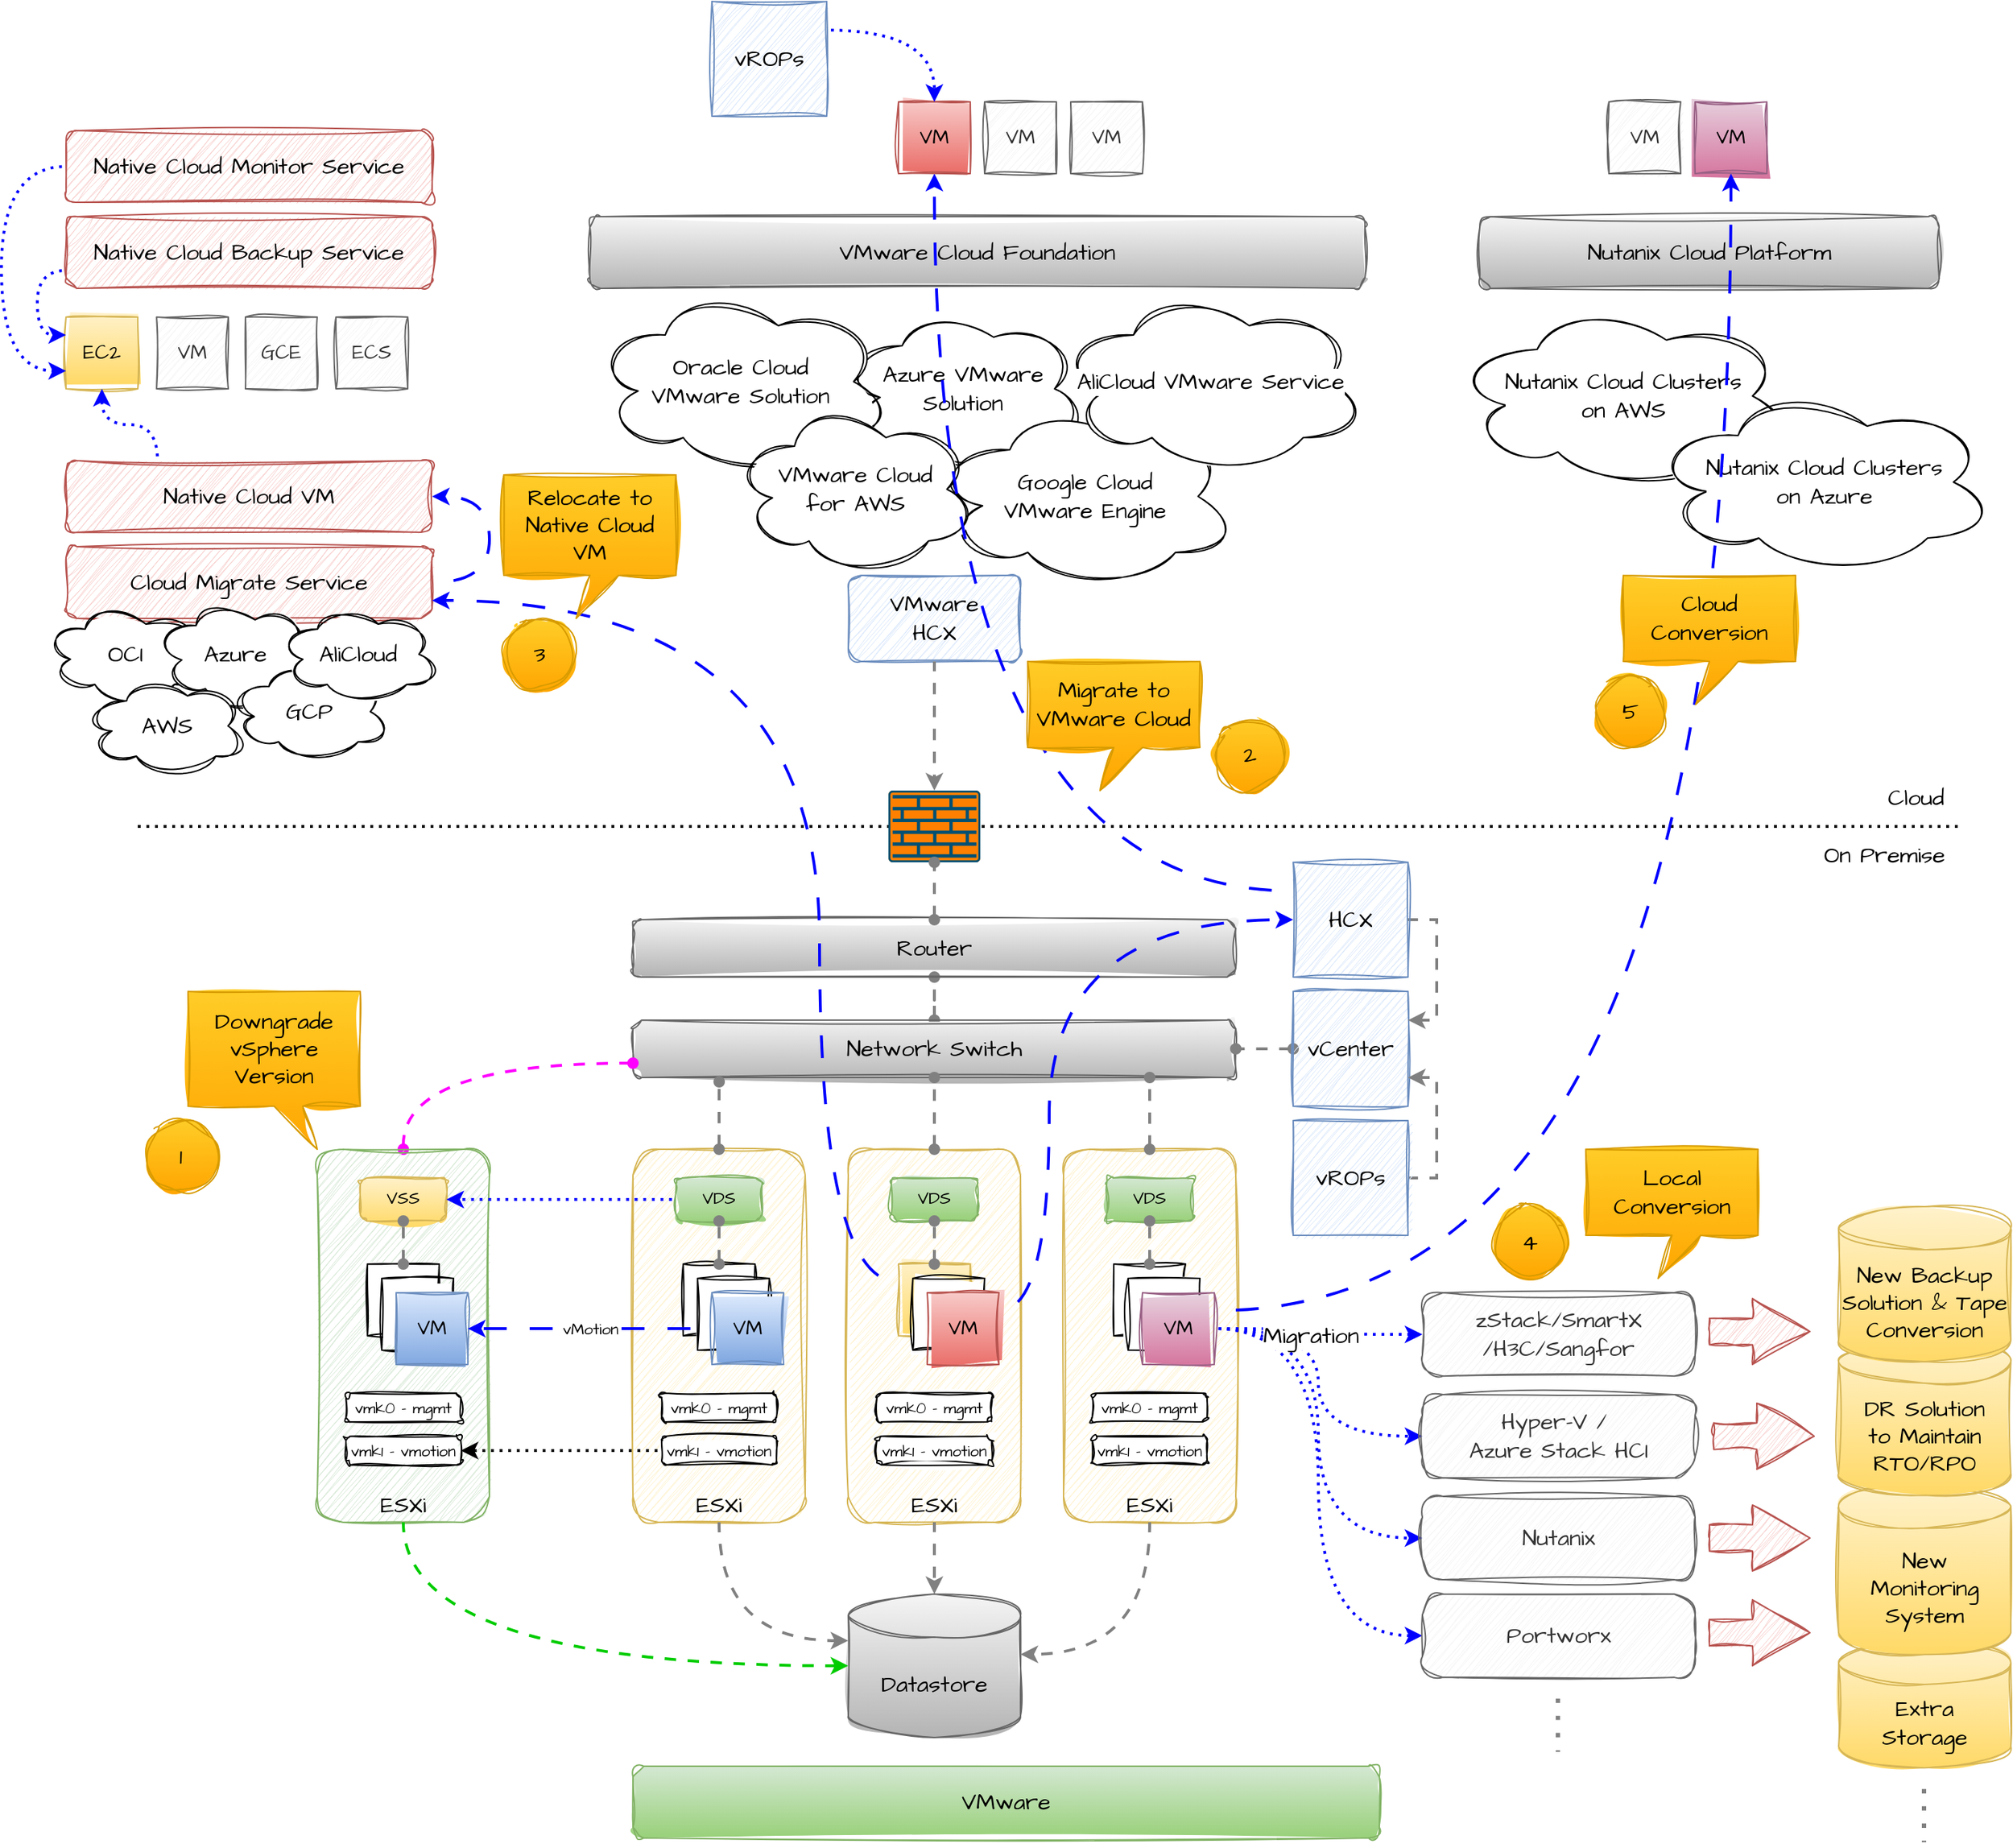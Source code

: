<mxfile version="24.2.5" type="device">
  <diagram name="Page-1" id="QxDFGPHTdQ4bA2apeWEs">
    <mxGraphModel dx="2290" dy="2121" grid="1" gridSize="10" guides="1" tooltips="1" connect="1" arrows="1" fold="1" page="1" pageScale="1" pageWidth="850" pageHeight="1100" math="0" shadow="0">
      <root>
        <mxCell id="0" />
        <mxCell id="1" parent="0" />
        <mxCell id="KIwgxXIAuKIJArES0keK-98" value="" style="line;strokeWidth=2;html=1;hachureGap=4;fontFamily=Architects Daughter;fontSource=https%3A%2F%2Ffonts.googleapis.com%2Fcss%3Ffamily%3DArchitects%2BDaughter;fontSize=11;fontColor=default;labelBackgroundColor=default;dashed=1;dashPattern=1 2;" vertex="1" parent="1">
          <mxGeometry x="-215" y="-230" width="1268.84" height="10" as="geometry" />
        </mxCell>
        <mxCell id="8AcX0_JRDY6VxPRLtKl2-1" value="VMware" style="rounded=1;whiteSpace=wrap;html=1;sketch=1;hachureGap=4;jiggle=2;curveFitting=1;fontFamily=Architects Daughter;fontSource=https%3A%2F%2Ffonts.googleapis.com%2Fcss%3Ffamily%3DArchitects%2BDaughter;fontSize=16;fillColor=#d5e8d4;gradientColor=#97d077;strokeColor=#82b366;" parent="1" vertex="1">
          <mxGeometry x="130" y="430" width="520" height="50" as="geometry" />
        </mxCell>
        <mxCell id="8AcX0_JRDY6VxPRLtKl2-2" value="ESXi" style="rounded=1;whiteSpace=wrap;html=1;sketch=1;hachureGap=4;jiggle=2;curveFitting=1;fontFamily=Architects Daughter;fontSource=https%3A%2F%2Ffonts.googleapis.com%2Fcss%3Ffamily%3DArchitects%2BDaughter;fontSize=16;verticalAlign=bottom;fillColor=#fff2cc;strokeColor=#d6b656;" parent="1" vertex="1">
          <mxGeometry x="130" width="120" height="260" as="geometry" />
        </mxCell>
        <mxCell id="8AcX0_JRDY6VxPRLtKl2-3" value="VM" style="whiteSpace=wrap;html=1;aspect=fixed;sketch=1;hachureGap=4;jiggle=2;curveFitting=1;fontFamily=Architects Daughter;fontSource=https%3A%2F%2Ffonts.googleapis.com%2Fcss%3Ffamily%3DArchitects%2BDaughter;fontSize=14;" parent="1" vertex="1">
          <mxGeometry x="165" y="80" width="50" height="50" as="geometry" />
        </mxCell>
        <mxCell id="8AcX0_JRDY6VxPRLtKl2-4" value="Datastore" style="shape=cylinder3;whiteSpace=wrap;html=1;boundedLbl=1;backgroundOutline=1;size=15;sketch=1;hachureGap=4;jiggle=2;curveFitting=1;fontFamily=Architects Daughter;fontSource=https%3A%2F%2Ffonts.googleapis.com%2Fcss%3Ffamily%3DArchitects%2BDaughter;fontSize=16;fillColor=#f5f5f5;gradientColor=#b3b3b3;strokeColor=#666666;" parent="1" vertex="1">
          <mxGeometry x="280" y="310" width="120" height="100" as="geometry" />
        </mxCell>
        <mxCell id="8AcX0_JRDY6VxPRLtKl2-5" value="VDS" style="rounded=1;whiteSpace=wrap;html=1;sketch=1;hachureGap=4;jiggle=2;curveFitting=1;fontFamily=Architects Daughter;fontSource=https%3A%2F%2Ffonts.googleapis.com%2Fcss%3Ffamily%3DArchitects%2BDaughter;fillColor=#d5e8d4;gradientColor=#97d077;strokeColor=#82b366;" parent="1" vertex="1">
          <mxGeometry x="160" y="20" width="60" height="30" as="geometry" />
        </mxCell>
        <mxCell id="8AcX0_JRDY6VxPRLtKl2-6" value="ESXi" style="rounded=1;whiteSpace=wrap;html=1;sketch=1;hachureGap=4;jiggle=2;curveFitting=1;fontFamily=Architects Daughter;fontSource=https%3A%2F%2Ffonts.googleapis.com%2Fcss%3Ffamily%3DArchitects%2BDaughter;fontSize=16;verticalAlign=bottom;fillColor=#fff2cc;strokeColor=#d6b656;" parent="1" vertex="1">
          <mxGeometry x="280" width="120" height="260" as="geometry" />
        </mxCell>
        <mxCell id="8AcX0_JRDY6VxPRLtKl2-7" value="VM" style="whiteSpace=wrap;html=1;aspect=fixed;sketch=1;hachureGap=4;jiggle=2;curveFitting=1;fontFamily=Architects Daughter;fontSource=https%3A%2F%2Ffonts.googleapis.com%2Fcss%3Ffamily%3DArchitects%2BDaughter;fontSize=14;fillColor=#fff2cc;gradientColor=#ffd966;strokeColor=#d6b656;" parent="1" vertex="1">
          <mxGeometry x="315" y="80" width="50" height="50" as="geometry" />
        </mxCell>
        <mxCell id="8AcX0_JRDY6VxPRLtKl2-8" value="VDS" style="rounded=1;whiteSpace=wrap;html=1;sketch=1;hachureGap=4;jiggle=2;curveFitting=1;fontFamily=Architects Daughter;fontSource=https%3A%2F%2Ffonts.googleapis.com%2Fcss%3Ffamily%3DArchitects%2BDaughter;fillColor=#d5e8d4;gradientColor=#97d077;strokeColor=#82b366;" parent="1" vertex="1">
          <mxGeometry x="310" y="20" width="60" height="30" as="geometry" />
        </mxCell>
        <mxCell id="8AcX0_JRDY6VxPRLtKl2-9" value="ESXi" style="rounded=1;whiteSpace=wrap;html=1;sketch=1;hachureGap=4;jiggle=2;curveFitting=1;fontFamily=Architects Daughter;fontSource=https%3A%2F%2Ffonts.googleapis.com%2Fcss%3Ffamily%3DArchitects%2BDaughter;fontSize=16;verticalAlign=bottom;fillColor=#fff2cc;strokeColor=#d6b656;" parent="1" vertex="1">
          <mxGeometry x="430" width="120" height="260" as="geometry" />
        </mxCell>
        <mxCell id="8AcX0_JRDY6VxPRLtKl2-10" value="VM" style="whiteSpace=wrap;html=1;aspect=fixed;sketch=1;hachureGap=4;jiggle=2;curveFitting=1;fontFamily=Architects Daughter;fontSource=https%3A%2F%2Ffonts.googleapis.com%2Fcss%3Ffamily%3DArchitects%2BDaughter;fontSize=14;" parent="1" vertex="1">
          <mxGeometry x="465" y="80" width="50" height="50" as="geometry" />
        </mxCell>
        <mxCell id="8AcX0_JRDY6VxPRLtKl2-11" value="VDS" style="rounded=1;whiteSpace=wrap;html=1;sketch=1;hachureGap=4;jiggle=2;curveFitting=1;fontFamily=Architects Daughter;fontSource=https%3A%2F%2Ffonts.googleapis.com%2Fcss%3Ffamily%3DArchitects%2BDaughter;fillColor=#d5e8d4;gradientColor=#97d077;strokeColor=#82b366;" parent="1" vertex="1">
          <mxGeometry x="460" y="20" width="60" height="30" as="geometry" />
        </mxCell>
        <mxCell id="8AcX0_JRDY6VxPRLtKl2-12" style="edgeStyle=orthogonalEdgeStyle;rounded=0;hachureGap=4;orthogonalLoop=1;jettySize=auto;html=1;exitX=0.5;exitY=1;exitDx=0;exitDy=0;entryX=0;entryY=0;entryDx=0;entryDy=32.5;entryPerimeter=0;fontFamily=Architects Daughter;fontSource=https%3A%2F%2Ffonts.googleapis.com%2Fcss%3Ffamily%3DArchitects%2BDaughter;curved=1;flowAnimation=1;strokeWidth=2;strokeColor=#808080;" parent="1" source="8AcX0_JRDY6VxPRLtKl2-2" target="8AcX0_JRDY6VxPRLtKl2-4" edge="1">
          <mxGeometry relative="1" as="geometry" />
        </mxCell>
        <mxCell id="8AcX0_JRDY6VxPRLtKl2-13" style="edgeStyle=orthogonalEdgeStyle;curved=1;rounded=0;hachureGap=4;orthogonalLoop=1;jettySize=auto;html=1;exitX=0.5;exitY=1;exitDx=0;exitDy=0;entryX=1;entryY=0.42;entryDx=0;entryDy=0;entryPerimeter=0;strokeColor=#808080;strokeWidth=2;align=center;verticalAlign=middle;fontFamily=Architects Daughter;fontSource=https%3A%2F%2Ffonts.googleapis.com%2Fcss%3Ffamily%3DArchitects%2BDaughter;fontSize=11;fontColor=default;labelBackgroundColor=default;endArrow=classic;flowAnimation=1;" parent="1" source="8AcX0_JRDY6VxPRLtKl2-9" target="8AcX0_JRDY6VxPRLtKl2-4" edge="1">
          <mxGeometry relative="1" as="geometry" />
        </mxCell>
        <mxCell id="8AcX0_JRDY6VxPRLtKl2-14" style="edgeStyle=orthogonalEdgeStyle;curved=1;rounded=0;hachureGap=4;orthogonalLoop=1;jettySize=auto;html=1;exitX=0.5;exitY=1;exitDx=0;exitDy=0;entryX=0.5;entryY=0;entryDx=0;entryDy=0;entryPerimeter=0;strokeColor=#808080;strokeWidth=2;align=center;verticalAlign=middle;fontFamily=Architects Daughter;fontSource=https%3A%2F%2Ffonts.googleapis.com%2Fcss%3Ffamily%3DArchitects%2BDaughter;fontSize=11;fontColor=default;labelBackgroundColor=default;endArrow=classic;flowAnimation=1;" parent="1" source="8AcX0_JRDY6VxPRLtKl2-6" target="8AcX0_JRDY6VxPRLtKl2-4" edge="1">
          <mxGeometry relative="1" as="geometry" />
        </mxCell>
        <mxCell id="8AcX0_JRDY6VxPRLtKl2-15" style="edgeStyle=orthogonalEdgeStyle;curved=1;rounded=0;hachureGap=4;orthogonalLoop=1;jettySize=auto;html=1;exitX=0.5;exitY=0;exitDx=0;exitDy=0;entryX=0.5;entryY=1;entryDx=0;entryDy=0;strokeColor=#808080;strokeWidth=2;align=center;verticalAlign=middle;fontFamily=Architects Daughter;fontSource=https%3A%2F%2Ffonts.googleapis.com%2Fcss%3Ffamily%3DArchitects%2BDaughter;fontSize=11;fontColor=default;labelBackgroundColor=default;endArrow=oval;flowAnimation=1;endFill=1;startArrow=oval;startFill=1;" parent="1" source="8AcX0_JRDY6VxPRLtKl2-3" target="8AcX0_JRDY6VxPRLtKl2-5" edge="1">
          <mxGeometry relative="1" as="geometry" />
        </mxCell>
        <mxCell id="8AcX0_JRDY6VxPRLtKl2-16" style="edgeStyle=orthogonalEdgeStyle;curved=1;rounded=0;hachureGap=4;orthogonalLoop=1;jettySize=auto;html=1;exitX=0.5;exitY=0;exitDx=0;exitDy=0;entryX=0.5;entryY=1;entryDx=0;entryDy=0;strokeColor=#808080;strokeWidth=2;align=center;verticalAlign=middle;fontFamily=Architects Daughter;fontSource=https%3A%2F%2Ffonts.googleapis.com%2Fcss%3Ffamily%3DArchitects%2BDaughter;fontSize=11;fontColor=default;labelBackgroundColor=default;startArrow=oval;startFill=1;endArrow=oval;endFill=1;flowAnimation=1;" parent="1" source="8AcX0_JRDY6VxPRLtKl2-7" target="8AcX0_JRDY6VxPRLtKl2-8" edge="1">
          <mxGeometry relative="1" as="geometry" />
        </mxCell>
        <mxCell id="8AcX0_JRDY6VxPRLtKl2-17" style="edgeStyle=orthogonalEdgeStyle;curved=1;rounded=0;hachureGap=4;orthogonalLoop=1;jettySize=auto;html=1;exitX=0.5;exitY=0;exitDx=0;exitDy=0;entryX=0.5;entryY=1;entryDx=0;entryDy=0;strokeColor=#808080;strokeWidth=2;align=center;verticalAlign=middle;fontFamily=Architects Daughter;fontSource=https%3A%2F%2Ffonts.googleapis.com%2Fcss%3Ffamily%3DArchitects%2BDaughter;fontSize=11;fontColor=default;labelBackgroundColor=default;startArrow=oval;startFill=1;endArrow=oval;endFill=1;flowAnimation=1;" parent="1" source="8AcX0_JRDY6VxPRLtKl2-10" target="8AcX0_JRDY6VxPRLtKl2-11" edge="1">
          <mxGeometry relative="1" as="geometry" />
        </mxCell>
        <mxCell id="8AcX0_JRDY6VxPRLtKl2-18" value="VM" style="whiteSpace=wrap;html=1;aspect=fixed;sketch=1;hachureGap=4;jiggle=2;curveFitting=1;fontFamily=Architects Daughter;fontSource=https%3A%2F%2Ffonts.googleapis.com%2Fcss%3Ffamily%3DArchitects%2BDaughter;fontSize=14;" parent="1" vertex="1">
          <mxGeometry x="175" y="90" width="50" height="50" as="geometry" />
        </mxCell>
        <mxCell id="8AcX0_JRDY6VxPRLtKl2-19" value="VM" style="whiteSpace=wrap;html=1;aspect=fixed;sketch=1;hachureGap=4;jiggle=2;curveFitting=1;fontFamily=Architects Daughter;fontSource=https%3A%2F%2Ffonts.googleapis.com%2Fcss%3Ffamily%3DArchitects%2BDaughter;fontSize=14;" parent="1" vertex="1">
          <mxGeometry x="325" y="90" width="50" height="50" as="geometry" />
        </mxCell>
        <mxCell id="8AcX0_JRDY6VxPRLtKl2-20" value="VM" style="whiteSpace=wrap;html=1;aspect=fixed;sketch=1;hachureGap=4;jiggle=2;curveFitting=1;fontFamily=Architects Daughter;fontSource=https%3A%2F%2Ffonts.googleapis.com%2Fcss%3Ffamily%3DArchitects%2BDaughter;fontSize=14;" parent="1" vertex="1">
          <mxGeometry x="475" y="90" width="50" height="50" as="geometry" />
        </mxCell>
        <mxCell id="8AcX0_JRDY6VxPRLtKl2-21" value="VM" style="whiteSpace=wrap;html=1;aspect=fixed;sketch=1;hachureGap=4;jiggle=2;curveFitting=1;fontFamily=Architects Daughter;fontSource=https%3A%2F%2Ffonts.googleapis.com%2Fcss%3Ffamily%3DArchitects%2BDaughter;fontSize=14;fillColor=#dae8fc;gradientColor=#7ea6e0;strokeColor=#6c8ebf;" parent="1" vertex="1">
          <mxGeometry x="185" y="100" width="50" height="50" as="geometry" />
        </mxCell>
        <mxCell id="8AcX0_JRDY6VxPRLtKl2-22" value="VM" style="whiteSpace=wrap;html=1;aspect=fixed;sketch=1;hachureGap=4;jiggle=2;curveFitting=1;fontFamily=Architects Daughter;fontSource=https%3A%2F%2Ffonts.googleapis.com%2Fcss%3Ffamily%3DArchitects%2BDaughter;fontSize=14;fillColor=#f8cecc;gradientColor=#ea6b66;strokeColor=#b85450;" parent="1" vertex="1">
          <mxGeometry x="335" y="100" width="50" height="50" as="geometry" />
        </mxCell>
        <mxCell id="KIwgxXIAuKIJArES0keK-64" style="edgeStyle=orthogonalEdgeStyle;curved=1;rounded=0;hachureGap=4;orthogonalLoop=1;jettySize=auto;html=1;dashed=1;dashPattern=1 2;strokeColor=#0000FF;strokeWidth=2;align=center;verticalAlign=middle;fontFamily=Architects Daughter;fontSource=https%3A%2F%2Ffonts.googleapis.com%2Fcss%3Ffamily%3DArchitects%2BDaughter;fontSize=11;fontColor=default;labelBackgroundColor=default;endArrow=classic;flowAnimation=1;" edge="1" parent="1" source="8AcX0_JRDY6VxPRLtKl2-23" target="KIwgxXIAuKIJArES0keK-61">
          <mxGeometry relative="1" as="geometry" />
        </mxCell>
        <mxCell id="KIwgxXIAuKIJArES0keK-67" style="edgeStyle=orthogonalEdgeStyle;curved=1;rounded=0;hachureGap=4;orthogonalLoop=1;jettySize=auto;html=1;entryX=0;entryY=0.5;entryDx=0;entryDy=0;dashed=1;dashPattern=1 2;strokeColor=#0000FF;strokeWidth=2;align=center;verticalAlign=middle;fontFamily=Architects Daughter;fontSource=https%3A%2F%2Ffonts.googleapis.com%2Fcss%3Ffamily%3DArchitects%2BDaughter;fontSize=11;fontColor=default;labelBackgroundColor=default;endArrow=classic;flowAnimation=1;" edge="1" parent="1" source="8AcX0_JRDY6VxPRLtKl2-23" target="KIwgxXIAuKIJArES0keK-59">
          <mxGeometry relative="1" as="geometry" />
        </mxCell>
        <mxCell id="KIwgxXIAuKIJArES0keK-80" style="edgeStyle=orthogonalEdgeStyle;curved=1;rounded=0;hachureGap=4;orthogonalLoop=1;jettySize=auto;html=1;entryX=0;entryY=0.5;entryDx=0;entryDy=0;dashed=1;dashPattern=1 2;strokeColor=#0000FF;strokeWidth=2;align=center;verticalAlign=middle;fontFamily=Architects Daughter;fontSource=https%3A%2F%2Ffonts.googleapis.com%2Fcss%3Ffamily%3DArchitects%2BDaughter;fontSize=11;fontColor=default;labelBackgroundColor=default;endArrow=classic;flowAnimation=1;" edge="1" parent="1" source="8AcX0_JRDY6VxPRLtKl2-23" target="KIwgxXIAuKIJArES0keK-79">
          <mxGeometry relative="1" as="geometry" />
        </mxCell>
        <mxCell id="8AcX0_JRDY6VxPRLtKl2-23" value="VM" style="whiteSpace=wrap;html=1;aspect=fixed;sketch=1;hachureGap=4;jiggle=2;curveFitting=1;fontFamily=Architects Daughter;fontSource=https%3A%2F%2Ffonts.googleapis.com%2Fcss%3Ffamily%3DArchitects%2BDaughter;fontSize=14;fillColor=#e6d0de;gradientColor=#d5739d;strokeColor=#996185;" parent="1" vertex="1">
          <mxGeometry x="485" y="100" width="50" height="50" as="geometry" />
        </mxCell>
        <mxCell id="8AcX0_JRDY6VxPRLtKl2-26" value="" style="edgeStyle=orthogonalEdgeStyle;curved=1;rounded=0;hachureGap=4;orthogonalLoop=1;jettySize=auto;html=1;strokeColor=#808080;strokeWidth=2;align=center;verticalAlign=middle;fontFamily=Architects Daughter;fontSource=https%3A%2F%2Ffonts.googleapis.com%2Fcss%3Ffamily%3DArchitects%2BDaughter;fontSize=11;fontColor=default;labelBackgroundColor=default;startArrow=oval;startFill=1;endArrow=oval;endFill=1;flowAnimation=1;" parent="1" source="8AcX0_JRDY6VxPRLtKl2-24" target="8AcX0_JRDY6VxPRLtKl2-25" edge="1">
          <mxGeometry relative="1" as="geometry" />
        </mxCell>
        <mxCell id="8AcX0_JRDY6VxPRLtKl2-24" value="Network Switch" style="rounded=1;whiteSpace=wrap;html=1;sketch=1;hachureGap=4;jiggle=2;curveFitting=1;fontFamily=Architects Daughter;fontSource=https%3A%2F%2Ffonts.googleapis.com%2Fcss%3Ffamily%3DArchitects%2BDaughter;fontSize=16;labelBackgroundColor=none;fillColor=#f5f5f5;gradientColor=#b3b3b3;strokeColor=#666666;" parent="1" vertex="1">
          <mxGeometry x="130" y="-90" width="420" height="40" as="geometry" />
        </mxCell>
        <mxCell id="8AcX0_JRDY6VxPRLtKl2-25" value="Router" style="rounded=1;whiteSpace=wrap;html=1;sketch=1;hachureGap=4;jiggle=2;curveFitting=1;fontFamily=Architects Daughter;fontSource=https%3A%2F%2Ffonts.googleapis.com%2Fcss%3Ffamily%3DArchitects%2BDaughter;fontSize=16;labelBackgroundColor=none;fillColor=#f5f5f5;gradientColor=#b3b3b3;strokeColor=#666666;" parent="1" vertex="1">
          <mxGeometry x="130" y="-160" width="420" height="40" as="geometry" />
        </mxCell>
        <mxCell id="8AcX0_JRDY6VxPRLtKl2-27" style="edgeStyle=orthogonalEdgeStyle;curved=1;rounded=0;hachureGap=4;orthogonalLoop=1;jettySize=auto;html=1;exitX=0.5;exitY=0;exitDx=0;exitDy=0;entryX=0.143;entryY=1.075;entryDx=0;entryDy=0;entryPerimeter=0;strokeColor=#808080;strokeWidth=2;align=center;verticalAlign=middle;fontFamily=Architects Daughter;fontSource=https%3A%2F%2Ffonts.googleapis.com%2Fcss%3Ffamily%3DArchitects%2BDaughter;fontSize=11;fontColor=default;labelBackgroundColor=default;startArrow=oval;startFill=1;endArrow=oval;endFill=1;flowAnimation=1;" parent="1" source="8AcX0_JRDY6VxPRLtKl2-2" target="8AcX0_JRDY6VxPRLtKl2-24" edge="1">
          <mxGeometry relative="1" as="geometry" />
        </mxCell>
        <mxCell id="8AcX0_JRDY6VxPRLtKl2-30" style="edgeStyle=orthogonalEdgeStyle;curved=1;rounded=0;hachureGap=4;orthogonalLoop=1;jettySize=auto;html=1;exitX=0.5;exitY=0;exitDx=0;exitDy=0;strokeColor=#808080;strokeWidth=2;align=center;verticalAlign=middle;fontFamily=Architects Daughter;fontSource=https%3A%2F%2Ffonts.googleapis.com%2Fcss%3Ffamily%3DArchitects%2BDaughter;fontSize=11;fontColor=default;labelBackgroundColor=default;startArrow=oval;startFill=1;endArrow=oval;endFill=1;flowAnimation=1;" parent="1" source="8AcX0_JRDY6VxPRLtKl2-9" edge="1">
          <mxGeometry relative="1" as="geometry">
            <mxPoint x="490" y="-50" as="targetPoint" />
          </mxGeometry>
        </mxCell>
        <mxCell id="8AcX0_JRDY6VxPRLtKl2-28" style="edgeStyle=orthogonalEdgeStyle;curved=1;rounded=0;hachureGap=4;orthogonalLoop=1;jettySize=auto;html=1;exitX=0.5;exitY=0;exitDx=0;exitDy=0;entryX=0.5;entryY=1;entryDx=0;entryDy=0;strokeColor=#808080;strokeWidth=2;align=center;verticalAlign=middle;fontFamily=Architects Daughter;fontSource=https%3A%2F%2Ffonts.googleapis.com%2Fcss%3Ffamily%3DArchitects%2BDaughter;fontSize=11;fontColor=default;labelBackgroundColor=default;startArrow=oval;startFill=1;endArrow=oval;endFill=1;flowAnimation=1;" parent="1" source="8AcX0_JRDY6VxPRLtKl2-6" target="8AcX0_JRDY6VxPRLtKl2-24" edge="1">
          <mxGeometry relative="1" as="geometry" />
        </mxCell>
        <mxCell id="8AcX0_JRDY6VxPRLtKl2-40" style="edgeStyle=orthogonalEdgeStyle;curved=1;rounded=0;hachureGap=4;orthogonalLoop=1;jettySize=auto;html=1;entryX=1;entryY=0.5;entryDx=0;entryDy=0;strokeColor=#808080;strokeWidth=2;align=center;verticalAlign=middle;fontFamily=Architects Daughter;fontSource=https%3A%2F%2Ffonts.googleapis.com%2Fcss%3Ffamily%3DArchitects%2BDaughter;fontSize=11;fontColor=default;labelBackgroundColor=default;startArrow=oval;startFill=1;endArrow=oval;endFill=1;flowAnimation=1;" parent="1" source="8AcX0_JRDY6VxPRLtKl2-31" target="8AcX0_JRDY6VxPRLtKl2-24" edge="1">
          <mxGeometry relative="1" as="geometry" />
        </mxCell>
        <mxCell id="8AcX0_JRDY6VxPRLtKl2-31" value="vCenter" style="whiteSpace=wrap;html=1;aspect=fixed;sketch=1;hachureGap=4;jiggle=2;curveFitting=1;fontFamily=Architects Daughter;fontSource=https%3A%2F%2Ffonts.googleapis.com%2Fcss%3Ffamily%3DArchitects%2BDaughter;fontSize=16;labelBackgroundColor=none;fillColor=#dae8fc;strokeColor=#6c8ebf;" parent="1" vertex="1">
          <mxGeometry x="590" y="-110" width="80" height="80" as="geometry" />
        </mxCell>
        <mxCell id="8AcX0_JRDY6VxPRLtKl2-33" value="vmk0 - mgmt" style="rounded=1;whiteSpace=wrap;html=1;sketch=1;hachureGap=4;jiggle=2;curveFitting=1;fontFamily=Architects Daughter;fontSource=https%3A%2F%2Ffonts.googleapis.com%2Fcss%3Ffamily%3DArchitects%2BDaughter;fontSize=11;fontColor=default;labelBackgroundColor=default;" parent="1" vertex="1">
          <mxGeometry x="150" y="170" width="80" height="20" as="geometry" />
        </mxCell>
        <mxCell id="8AcX0_JRDY6VxPRLtKl2-34" value="vmk1 - vmotion" style="rounded=1;whiteSpace=wrap;html=1;sketch=1;hachureGap=4;jiggle=2;curveFitting=1;fontFamily=Architects Daughter;fontSource=https%3A%2F%2Ffonts.googleapis.com%2Fcss%3Ffamily%3DArchitects%2BDaughter;fontSize=11;fontColor=default;labelBackgroundColor=default;" parent="1" vertex="1">
          <mxGeometry x="150" y="200" width="80" height="20" as="geometry" />
        </mxCell>
        <mxCell id="8AcX0_JRDY6VxPRLtKl2-35" value="vmk0 - mgmt" style="rounded=1;whiteSpace=wrap;html=1;sketch=1;hachureGap=4;jiggle=2;curveFitting=1;fontFamily=Architects Daughter;fontSource=https%3A%2F%2Ffonts.googleapis.com%2Fcss%3Ffamily%3DArchitects%2BDaughter;fontSize=11;fontColor=default;labelBackgroundColor=default;" parent="1" vertex="1">
          <mxGeometry x="300" y="170" width="80" height="20" as="geometry" />
        </mxCell>
        <mxCell id="8AcX0_JRDY6VxPRLtKl2-36" value="vmk1 - vmotion" style="rounded=1;whiteSpace=wrap;html=1;sketch=1;hachureGap=4;jiggle=2;curveFitting=1;fontFamily=Architects Daughter;fontSource=https%3A%2F%2Ffonts.googleapis.com%2Fcss%3Ffamily%3DArchitects%2BDaughter;fontSize=11;fontColor=default;labelBackgroundColor=default;" parent="1" vertex="1">
          <mxGeometry x="300" y="200" width="80" height="20" as="geometry" />
        </mxCell>
        <mxCell id="8AcX0_JRDY6VxPRLtKl2-37" value="vmk0 - mgmt" style="rounded=1;whiteSpace=wrap;html=1;sketch=1;hachureGap=4;jiggle=2;curveFitting=1;fontFamily=Architects Daughter;fontSource=https%3A%2F%2Ffonts.googleapis.com%2Fcss%3Ffamily%3DArchitects%2BDaughter;fontSize=11;fontColor=default;labelBackgroundColor=default;" parent="1" vertex="1">
          <mxGeometry x="450" y="170" width="80" height="20" as="geometry" />
        </mxCell>
        <mxCell id="8AcX0_JRDY6VxPRLtKl2-38" value="vmk1 - vmotion" style="rounded=1;whiteSpace=wrap;html=1;sketch=1;hachureGap=4;jiggle=2;curveFitting=1;fontFamily=Architects Daughter;fontSource=https%3A%2F%2Ffonts.googleapis.com%2Fcss%3Ffamily%3DArchitects%2BDaughter;fontSize=11;fontColor=default;labelBackgroundColor=default;" parent="1" vertex="1">
          <mxGeometry x="450" y="200" width="80" height="20" as="geometry" />
        </mxCell>
        <mxCell id="8AcX0_JRDY6VxPRLtKl2-41" value="" style="sketch=0;points=[[0.015,0.015,0],[0.985,0.015,0],[0.985,0.985,0],[0.015,0.985,0],[0.25,0,0],[0.5,0,0],[0.75,0,0],[1,0.25,0],[1,0.5,0],[1,0.75,0],[0.75,1,0],[0.5,1,0],[0.25,1,0],[0,0.75,0],[0,0.5,0],[0,0.25,0]];verticalLabelPosition=bottom;html=1;verticalAlign=top;aspect=fixed;align=center;pointerEvents=1;shape=mxgraph.cisco19.rect;prIcon=firewall;fillColor=#FF8000;strokeColor=#005073;hachureGap=4;jiggle=2;curveFitting=1;fontFamily=Architects Daughter;fontSource=https%3A%2F%2Ffonts.googleapis.com%2Fcss%3Ffamily%3DArchitects%2BDaughter;fontSize=11;fontColor=default;labelBackgroundColor=default;" parent="1" vertex="1">
          <mxGeometry x="308" y="-250" width="64" height="50" as="geometry" />
        </mxCell>
        <mxCell id="8AcX0_JRDY6VxPRLtKl2-42" style="edgeStyle=orthogonalEdgeStyle;curved=1;rounded=0;hachureGap=4;orthogonalLoop=1;jettySize=auto;html=1;exitX=0.5;exitY=0;exitDx=0;exitDy=0;entryX=0.5;entryY=1;entryDx=0;entryDy=0;entryPerimeter=0;strokeColor=#808080;strokeWidth=2;align=center;verticalAlign=middle;fontFamily=Architects Daughter;fontSource=https%3A%2F%2Ffonts.googleapis.com%2Fcss%3Ffamily%3DArchitects%2BDaughter;fontSize=11;fontColor=default;labelBackgroundColor=default;startArrow=oval;startFill=1;endArrow=oval;endFill=1;flowAnimation=1;" parent="1" source="8AcX0_JRDY6VxPRLtKl2-25" target="8AcX0_JRDY6VxPRLtKl2-41" edge="1">
          <mxGeometry relative="1" as="geometry" />
        </mxCell>
        <mxCell id="KIwgxXIAuKIJArES0keK-2" style="edgeStyle=orthogonalEdgeStyle;rounded=0;hachureGap=4;orthogonalLoop=1;jettySize=auto;html=1;exitX=1;exitY=0.5;exitDx=0;exitDy=0;entryX=1;entryY=0.75;entryDx=0;entryDy=0;fontFamily=Architects Daughter;fontSource=https%3A%2F%2Ffonts.googleapis.com%2Fcss%3Ffamily%3DArchitects%2BDaughter;flowAnimation=1;strokeWidth=2;strokeColor=#808080;" edge="1" parent="1" source="8AcX0_JRDY6VxPRLtKl2-43" target="8AcX0_JRDY6VxPRLtKl2-31">
          <mxGeometry relative="1" as="geometry" />
        </mxCell>
        <mxCell id="8AcX0_JRDY6VxPRLtKl2-43" value="vROPs" style="whiteSpace=wrap;html=1;aspect=fixed;sketch=1;hachureGap=4;jiggle=2;curveFitting=1;fontFamily=Architects Daughter;fontSource=https%3A%2F%2Ffonts.googleapis.com%2Fcss%3Ffamily%3DArchitects%2BDaughter;fontSize=16;labelBackgroundColor=none;fillColor=#dae8fc;strokeColor=#6c8ebf;" parent="1" vertex="1">
          <mxGeometry x="590" y="-20" width="80" height="80" as="geometry" />
        </mxCell>
        <mxCell id="KIwgxXIAuKIJArES0keK-12" style="edgeStyle=orthogonalEdgeStyle;rounded=0;hachureGap=4;orthogonalLoop=1;jettySize=auto;html=1;exitX=0.5;exitY=0;exitDx=0;exitDy=0;entryX=0;entryY=0.75;entryDx=0;entryDy=0;fontFamily=Architects Daughter;fontSource=https%3A%2F%2Ffonts.googleapis.com%2Fcss%3Ffamily%3DArchitects%2BDaughter;flowAnimation=1;endArrow=oval;endFill=1;startArrow=oval;startFill=1;strokeWidth=2;strokeColor=#FF00FF;curved=1;" edge="1" parent="1" source="KIwgxXIAuKIJArES0keK-4" target="8AcX0_JRDY6VxPRLtKl2-24">
          <mxGeometry relative="1" as="geometry" />
        </mxCell>
        <mxCell id="KIwgxXIAuKIJArES0keK-4" value="ESXi" style="rounded=1;whiteSpace=wrap;html=1;sketch=1;hachureGap=4;jiggle=2;curveFitting=1;fontFamily=Architects Daughter;fontSource=https%3A%2F%2Ffonts.googleapis.com%2Fcss%3Ffamily%3DArchitects%2BDaughter;fontSize=16;verticalAlign=bottom;fillColor=#d5e8d4;strokeColor=#82b366;" vertex="1" parent="1">
          <mxGeometry x="-90" width="120" height="260" as="geometry" />
        </mxCell>
        <mxCell id="KIwgxXIAuKIJArES0keK-5" value="VM" style="whiteSpace=wrap;html=1;aspect=fixed;sketch=1;hachureGap=4;jiggle=2;curveFitting=1;fontFamily=Architects Daughter;fontSource=https%3A%2F%2Ffonts.googleapis.com%2Fcss%3Ffamily%3DArchitects%2BDaughter;fontSize=14;" vertex="1" parent="1">
          <mxGeometry x="-55" y="80" width="50" height="50" as="geometry" />
        </mxCell>
        <mxCell id="KIwgxXIAuKIJArES0keK-6" value="VSS" style="rounded=1;whiteSpace=wrap;html=1;sketch=1;hachureGap=4;jiggle=2;curveFitting=1;fontFamily=Architects Daughter;fontSource=https%3A%2F%2Ffonts.googleapis.com%2Fcss%3Ffamily%3DArchitects%2BDaughter;fillColor=#fff2cc;gradientColor=#ffd966;strokeColor=#d6b656;" vertex="1" parent="1">
          <mxGeometry x="-60" y="20" width="60" height="30" as="geometry" />
        </mxCell>
        <mxCell id="KIwgxXIAuKIJArES0keK-7" style="edgeStyle=orthogonalEdgeStyle;curved=1;rounded=0;hachureGap=4;orthogonalLoop=1;jettySize=auto;html=1;exitX=0.5;exitY=0;exitDx=0;exitDy=0;entryX=0.5;entryY=1;entryDx=0;entryDy=0;strokeColor=#808080;strokeWidth=2;align=center;verticalAlign=middle;fontFamily=Architects Daughter;fontSource=https%3A%2F%2Ffonts.googleapis.com%2Fcss%3Ffamily%3DArchitects%2BDaughter;fontSize=11;fontColor=default;labelBackgroundColor=default;endArrow=oval;flowAnimation=1;endFill=1;startArrow=oval;startFill=1;" edge="1" parent="1" source="KIwgxXIAuKIJArES0keK-5" target="KIwgxXIAuKIJArES0keK-6">
          <mxGeometry relative="1" as="geometry" />
        </mxCell>
        <mxCell id="KIwgxXIAuKIJArES0keK-8" value="VM" style="whiteSpace=wrap;html=1;aspect=fixed;sketch=1;hachureGap=4;jiggle=2;curveFitting=1;fontFamily=Architects Daughter;fontSource=https%3A%2F%2Ffonts.googleapis.com%2Fcss%3Ffamily%3DArchitects%2BDaughter;fontSize=14;" vertex="1" parent="1">
          <mxGeometry x="-45" y="90" width="50" height="50" as="geometry" />
        </mxCell>
        <mxCell id="KIwgxXIAuKIJArES0keK-9" value="VM" style="whiteSpace=wrap;html=1;aspect=fixed;sketch=1;hachureGap=4;jiggle=2;curveFitting=1;fontFamily=Architects Daughter;fontSource=https%3A%2F%2Ffonts.googleapis.com%2Fcss%3Ffamily%3DArchitects%2BDaughter;fontSize=14;fillColor=#dae8fc;gradientColor=#7ea6e0;strokeColor=#6c8ebf;" vertex="1" parent="1">
          <mxGeometry x="-35" y="100" width="50" height="50" as="geometry" />
        </mxCell>
        <mxCell id="KIwgxXIAuKIJArES0keK-10" value="vmk0 - mgmt" style="rounded=1;whiteSpace=wrap;html=1;sketch=1;hachureGap=4;jiggle=2;curveFitting=1;fontFamily=Architects Daughter;fontSource=https%3A%2F%2Ffonts.googleapis.com%2Fcss%3Ffamily%3DArchitects%2BDaughter;fontSize=11;fontColor=default;labelBackgroundColor=default;" vertex="1" parent="1">
          <mxGeometry x="-70" y="170" width="80" height="20" as="geometry" />
        </mxCell>
        <mxCell id="KIwgxXIAuKIJArES0keK-11" value="vmk1 - vmotion" style="rounded=1;whiteSpace=wrap;html=1;sketch=1;hachureGap=4;jiggle=2;curveFitting=1;fontFamily=Architects Daughter;fontSource=https%3A%2F%2Ffonts.googleapis.com%2Fcss%3Ffamily%3DArchitects%2BDaughter;fontSize=11;fontColor=default;labelBackgroundColor=default;" vertex="1" parent="1">
          <mxGeometry x="-70" y="200" width="80" height="20" as="geometry" />
        </mxCell>
        <mxCell id="KIwgxXIAuKIJArES0keK-13" style="edgeStyle=orthogonalEdgeStyle;rounded=0;hachureGap=4;orthogonalLoop=1;jettySize=auto;html=1;exitX=0;exitY=0.5;exitDx=0;exitDy=0;entryX=1;entryY=0.5;entryDx=0;entryDy=0;fontFamily=Architects Daughter;fontSource=https%3A%2F%2Ffonts.googleapis.com%2Fcss%3Ffamily%3DArchitects%2BDaughter;flowAnimation=1;dashed=1;dashPattern=1 2;strokeWidth=2;" edge="1" parent="1" source="8AcX0_JRDY6VxPRLtKl2-34" target="KIwgxXIAuKIJArES0keK-11">
          <mxGeometry relative="1" as="geometry" />
        </mxCell>
        <mxCell id="KIwgxXIAuKIJArES0keK-14" value="vMotion" style="edgeStyle=orthogonalEdgeStyle;rounded=0;hachureGap=4;orthogonalLoop=1;jettySize=auto;html=1;exitX=0;exitY=0.5;exitDx=0;exitDy=0;entryX=1;entryY=0.5;entryDx=0;entryDy=0;fontFamily=Architects Daughter;fontSource=https%3A%2F%2Ffonts.googleapis.com%2Fcss%3Ffamily%3DArchitects%2BDaughter;dashed=1;dashPattern=8 8;flowAnimation=1;strokeWidth=2;strokeColor=#0000FF;" edge="1" parent="1" source="8AcX0_JRDY6VxPRLtKl2-21" target="KIwgxXIAuKIJArES0keK-9">
          <mxGeometry relative="1" as="geometry" />
        </mxCell>
        <mxCell id="KIwgxXIAuKIJArES0keK-16" style="edgeStyle=orthogonalEdgeStyle;curved=1;rounded=0;hachureGap=4;orthogonalLoop=1;jettySize=auto;html=1;exitX=0.5;exitY=1;exitDx=0;exitDy=0;entryX=0;entryY=0.5;entryDx=0;entryDy=0;entryPerimeter=0;strokeColor=#00CC00;strokeWidth=2;align=center;verticalAlign=middle;fontFamily=Architects Daughter;fontSource=https%3A%2F%2Ffonts.googleapis.com%2Fcss%3Ffamily%3DArchitects%2BDaughter;fontSize=11;fontColor=default;labelBackgroundColor=default;endArrow=classic;flowAnimation=1;" edge="1" parent="1" source="KIwgxXIAuKIJArES0keK-4" target="8AcX0_JRDY6VxPRLtKl2-4">
          <mxGeometry relative="1" as="geometry" />
        </mxCell>
        <mxCell id="KIwgxXIAuKIJArES0keK-17" value="1" style="ellipse;whiteSpace=wrap;html=1;aspect=fixed;sketch=1;hachureGap=4;jiggle=2;curveFitting=1;fontFamily=Architects Daughter;fontSource=https%3A%2F%2Ffonts.googleapis.com%2Fcss%3Ffamily%3DArchitects%2BDaughter;fontSize=16;labelBackgroundColor=none;fillColor=#ffcd28;gradientColor=#ffa500;strokeColor=#d79b00;" vertex="1" parent="1">
          <mxGeometry x="-210" y="-20" width="50" height="50" as="geometry" />
        </mxCell>
        <mxCell id="KIwgxXIAuKIJArES0keK-19" value="Downgrade&lt;div style=&quot;font-size: 16px;&quot;&gt;vSphere Version&lt;/div&gt;" style="shape=callout;whiteSpace=wrap;html=1;perimeter=calloutPerimeter;sketch=1;hachureGap=4;jiggle=2;curveFitting=1;fontFamily=Architects Daughter;fontSource=https%3A%2F%2Ffonts.googleapis.com%2Fcss%3Ffamily%3DArchitects%2BDaughter;fontSize=16;labelBackgroundColor=none;position2=0.75;fillColor=#ffcd28;gradientColor=#ffa500;strokeColor=#d79b00;" vertex="1" parent="1">
          <mxGeometry x="-180" y="-110" width="120" height="110" as="geometry" />
        </mxCell>
        <mxCell id="KIwgxXIAuKIJArES0keK-23" value="Azure VMware&lt;div&gt;Solution&lt;/div&gt;" style="ellipse;shape=cloud;whiteSpace=wrap;html=1;sketch=1;hachureGap=4;jiggle=2;curveFitting=1;fontFamily=Architects Daughter;fontSource=https%3A%2F%2Ffonts.googleapis.com%2Fcss%3Ffamily%3DArchitects%2BDaughter;fontSize=16;fontColor=default;labelBackgroundColor=default;" vertex="1" parent="1">
          <mxGeometry x="275" y="-590" width="170" height="120" as="geometry" />
        </mxCell>
        <mxCell id="KIwgxXIAuKIJArES0keK-24" value="Google Cloud&lt;div&gt;VMware Engine&lt;/div&gt;" style="ellipse;shape=cloud;whiteSpace=wrap;html=1;sketch=1;hachureGap=4;jiggle=2;curveFitting=1;fontFamily=Architects Daughter;fontSource=https%3A%2F%2Ffonts.googleapis.com%2Fcss%3Ffamily%3DArchitects%2BDaughter;fontSize=16;fontColor=default;labelBackgroundColor=default;" vertex="1" parent="1">
          <mxGeometry x="340" y="-520" width="210" height="130" as="geometry" />
        </mxCell>
        <mxCell id="KIwgxXIAuKIJArES0keK-25" value="Oracle Cloud&lt;div&gt;VMware Solution&lt;/div&gt;" style="ellipse;shape=cloud;whiteSpace=wrap;html=1;sketch=1;hachureGap=4;jiggle=2;curveFitting=1;fontFamily=Architects Daughter;fontSource=https%3A%2F%2Ffonts.googleapis.com%2Fcss%3Ffamily%3DArchitects%2BDaughter;fontSize=16;fontColor=default;labelBackgroundColor=default;" vertex="1" parent="1">
          <mxGeometry x="100" y="-600" width="210" height="130" as="geometry" />
        </mxCell>
        <mxCell id="KIwgxXIAuKIJArES0keK-26" value="AliCloud VMware Service" style="ellipse;shape=cloud;whiteSpace=wrap;html=1;sketch=1;hachureGap=4;jiggle=2;curveFitting=1;fontFamily=Architects Daughter;fontSource=https%3A%2F%2Ffonts.googleapis.com%2Fcss%3Ffamily%3DArchitects%2BDaughter;fontSize=16;fontColor=default;labelBackgroundColor=default;" vertex="1" parent="1">
          <mxGeometry x="425" y="-600" width="215" height="130" as="geometry" />
        </mxCell>
        <mxCell id="KIwgxXIAuKIJArES0keK-27" value="VMware&lt;div style=&quot;font-size: 16px;&quot;&gt;HCX&lt;/div&gt;" style="rounded=1;whiteSpace=wrap;html=1;sketch=1;hachureGap=4;jiggle=2;curveFitting=1;fontFamily=Architects Daughter;fontSource=https%3A%2F%2Ffonts.googleapis.com%2Fcss%3Ffamily%3DArchitects%2BDaughter;fontSize=16;labelBackgroundColor=none;fillColor=#dae8fc;strokeColor=#6c8ebf;" vertex="1" parent="1">
          <mxGeometry x="280" y="-400" width="120" height="60" as="geometry" />
        </mxCell>
        <mxCell id="KIwgxXIAuKIJArES0keK-28" style="edgeStyle=orthogonalEdgeStyle;curved=1;rounded=0;hachureGap=4;orthogonalLoop=1;jettySize=auto;html=1;entryX=0.5;entryY=0;entryDx=0;entryDy=0;entryPerimeter=0;strokeColor=#808080;strokeWidth=2;align=center;verticalAlign=middle;fontFamily=Architects Daughter;fontSource=https%3A%2F%2Ffonts.googleapis.com%2Fcss%3Ffamily%3DArchitects%2BDaughter;fontSize=11;fontColor=default;labelBackgroundColor=default;endArrow=classic;flowAnimation=1;" edge="1" parent="1" source="KIwgxXIAuKIJArES0keK-27" target="8AcX0_JRDY6VxPRLtKl2-41">
          <mxGeometry relative="1" as="geometry" />
        </mxCell>
        <mxCell id="KIwgxXIAuKIJArES0keK-22" value="VMware Cloud&lt;div&gt;for AWS&lt;/div&gt;" style="ellipse;shape=cloud;whiteSpace=wrap;html=1;sketch=1;hachureGap=4;jiggle=2;curveFitting=1;fontFamily=Architects Daughter;fontSource=https%3A%2F%2Ffonts.googleapis.com%2Fcss%3Ffamily%3DArchitects%2BDaughter;fontSize=16;fontColor=default;labelBackgroundColor=default;" vertex="1" parent="1">
          <mxGeometry x="200" y="-520" width="170" height="120" as="geometry" />
        </mxCell>
        <mxCell id="KIwgxXIAuKIJArES0keK-30" value="VMware Cloud Foundation" style="rounded=1;whiteSpace=wrap;html=1;sketch=1;hachureGap=4;jiggle=2;curveFitting=1;fontFamily=Architects Daughter;fontSource=https%3A%2F%2Ffonts.googleapis.com%2Fcss%3Ffamily%3DArchitects%2BDaughter;fontSize=16;fillColor=#f5f5f5;gradientColor=#b3b3b3;strokeColor=#666666;" vertex="1" parent="1">
          <mxGeometry x="100" y="-650" width="540" height="50" as="geometry" />
        </mxCell>
        <mxCell id="KIwgxXIAuKIJArES0keK-33" style="edgeStyle=orthogonalEdgeStyle;rounded=0;hachureGap=4;orthogonalLoop=1;jettySize=auto;html=1;exitX=1;exitY=0.5;exitDx=0;exitDy=0;entryX=1;entryY=0.25;entryDx=0;entryDy=0;strokeColor=#808080;strokeWidth=2;align=center;verticalAlign=middle;fontFamily=Architects Daughter;fontSource=https%3A%2F%2Ffonts.googleapis.com%2Fcss%3Ffamily%3DArchitects%2BDaughter;fontSize=11;fontColor=default;labelBackgroundColor=default;endArrow=classic;flowAnimation=1;" edge="1" parent="1" source="KIwgxXIAuKIJArES0keK-32" target="8AcX0_JRDY6VxPRLtKl2-31">
          <mxGeometry relative="1" as="geometry" />
        </mxCell>
        <mxCell id="KIwgxXIAuKIJArES0keK-39" style="edgeStyle=orthogonalEdgeStyle;rounded=0;hachureGap=4;orthogonalLoop=1;jettySize=auto;html=1;exitX=0;exitY=0.25;exitDx=0;exitDy=0;dashed=1;dashPattern=8 8;strokeColor=#0000FF;strokeWidth=2;align=center;verticalAlign=middle;fontFamily=Architects Daughter;fontSource=https%3A%2F%2Ffonts.googleapis.com%2Fcss%3Ffamily%3DArchitects%2BDaughter;fontSize=11;fontColor=default;labelBackgroundColor=default;endArrow=classic;flowAnimation=1;curved=1;" edge="1" parent="1" source="KIwgxXIAuKIJArES0keK-32" target="KIwgxXIAuKIJArES0keK-34">
          <mxGeometry relative="1" as="geometry" />
        </mxCell>
        <mxCell id="KIwgxXIAuKIJArES0keK-32" value="HCX" style="whiteSpace=wrap;html=1;aspect=fixed;sketch=1;hachureGap=4;jiggle=2;curveFitting=1;fontFamily=Architects Daughter;fontSource=https%3A%2F%2Ffonts.googleapis.com%2Fcss%3Ffamily%3DArchitects%2BDaughter;fontSize=16;labelBackgroundColor=none;fillColor=#dae8fc;strokeColor=#6c8ebf;" vertex="1" parent="1">
          <mxGeometry x="590" y="-200" width="80" height="80" as="geometry" />
        </mxCell>
        <mxCell id="KIwgxXIAuKIJArES0keK-34" value="VM" style="whiteSpace=wrap;html=1;aspect=fixed;sketch=1;hachureGap=4;jiggle=2;curveFitting=1;fontFamily=Architects Daughter;fontSource=https%3A%2F%2Ffonts.googleapis.com%2Fcss%3Ffamily%3DArchitects%2BDaughter;fontSize=14;fillColor=#f8cecc;strokeColor=#b85450;gradientColor=#ea6b66;" vertex="1" parent="1">
          <mxGeometry x="315" y="-730" width="50" height="50" as="geometry" />
        </mxCell>
        <mxCell id="KIwgxXIAuKIJArES0keK-35" value="VM" style="whiteSpace=wrap;html=1;aspect=fixed;sketch=1;hachureGap=4;jiggle=2;curveFitting=1;fontFamily=Architects Daughter;fontSource=https%3A%2F%2Ffonts.googleapis.com%2Fcss%3Ffamily%3DArchitects%2BDaughter;fontSize=14;fillColor=#f5f5f5;fontColor=#333333;strokeColor=#666666;" vertex="1" parent="1">
          <mxGeometry x="375" y="-730" width="50" height="50" as="geometry" />
        </mxCell>
        <mxCell id="KIwgxXIAuKIJArES0keK-36" value="VM" style="whiteSpace=wrap;html=1;aspect=fixed;sketch=1;hachureGap=4;jiggle=2;curveFitting=1;fontFamily=Architects Daughter;fontSource=https%3A%2F%2Ffonts.googleapis.com%2Fcss%3Ffamily%3DArchitects%2BDaughter;fontSize=14;fillColor=#f5f5f5;fontColor=#333333;strokeColor=#666666;" vertex="1" parent="1">
          <mxGeometry x="435" y="-730" width="50" height="50" as="geometry" />
        </mxCell>
        <mxCell id="KIwgxXIAuKIJArES0keK-38" style="edgeStyle=orthogonalEdgeStyle;rounded=0;hachureGap=4;orthogonalLoop=1;jettySize=auto;html=1;exitX=1;exitY=0.25;exitDx=0;exitDy=0;entryX=0;entryY=0.5;entryDx=0;entryDy=0;dashed=1;dashPattern=8 8;strokeColor=#0000FF;strokeWidth=2;align=center;verticalAlign=middle;fontFamily=Architects Daughter;fontSource=https%3A%2F%2Ffonts.googleapis.com%2Fcss%3Ffamily%3DArchitects%2BDaughter;fontSize=11;fontColor=default;labelBackgroundColor=default;endArrow=classic;flowAnimation=1;curved=1;" edge="1" parent="1" source="8AcX0_JRDY6VxPRLtKl2-22" target="KIwgxXIAuKIJArES0keK-32">
          <mxGeometry relative="1" as="geometry">
            <Array as="points">
              <mxPoint x="420" y="113" />
              <mxPoint x="420" y="-160" />
            </Array>
          </mxGeometry>
        </mxCell>
        <mxCell id="KIwgxXIAuKIJArES0keK-40" value="2" style="ellipse;whiteSpace=wrap;html=1;aspect=fixed;sketch=1;hachureGap=4;jiggle=2;curveFitting=1;fontFamily=Architects Daughter;fontSource=https%3A%2F%2Ffonts.googleapis.com%2Fcss%3Ffamily%3DArchitects%2BDaughter;fontSize=16;labelBackgroundColor=none;fillColor=#ffcd28;gradientColor=#ffa500;strokeColor=#d79b00;" vertex="1" parent="1">
          <mxGeometry x="535" y="-300" width="50" height="50" as="geometry" />
        </mxCell>
        <mxCell id="KIwgxXIAuKIJArES0keK-41" value="Migrate to VMware Cloud" style="shape=callout;whiteSpace=wrap;html=1;perimeter=calloutPerimeter;sketch=1;hachureGap=4;jiggle=2;curveFitting=1;fontFamily=Architects Daughter;fontSource=https%3A%2F%2Ffonts.googleapis.com%2Fcss%3Ffamily%3DArchitects%2BDaughter;fontSize=16;labelBackgroundColor=none;position2=0.42;fillColor=#ffcd28;gradientColor=#ffa500;strokeColor=#d79b00;" vertex="1" parent="1">
          <mxGeometry x="405" y="-340" width="120" height="90" as="geometry" />
        </mxCell>
        <mxCell id="KIwgxXIAuKIJArES0keK-47" value="EC2" style="whiteSpace=wrap;html=1;aspect=fixed;sketch=1;hachureGap=4;jiggle=2;curveFitting=1;fontFamily=Architects Daughter;fontSource=https%3A%2F%2Ffonts.googleapis.com%2Fcss%3Ffamily%3DArchitects%2BDaughter;fontSize=14;fillColor=#fff2cc;strokeColor=#d6b656;gradientColor=#ffd966;" vertex="1" parent="1">
          <mxGeometry x="-265" y="-580" width="50" height="50" as="geometry" />
        </mxCell>
        <mxCell id="KIwgxXIAuKIJArES0keK-56" style="edgeStyle=orthogonalEdgeStyle;curved=1;rounded=0;hachureGap=4;orthogonalLoop=1;jettySize=auto;html=1;exitX=0.25;exitY=0;exitDx=0;exitDy=0;entryX=0.5;entryY=1;entryDx=0;entryDy=0;dashed=1;dashPattern=1 2;strokeColor=#0000FF;strokeWidth=2;align=center;verticalAlign=middle;fontFamily=Architects Daughter;fontSource=https%3A%2F%2Ffonts.googleapis.com%2Fcss%3Ffamily%3DArchitects%2BDaughter;fontSize=11;fontColor=default;labelBackgroundColor=default;endArrow=classic;flowAnimation=1;" edge="1" parent="1" source="KIwgxXIAuKIJArES0keK-48" target="KIwgxXIAuKIJArES0keK-47">
          <mxGeometry relative="1" as="geometry" />
        </mxCell>
        <mxCell id="KIwgxXIAuKIJArES0keK-48" value="Native Cloud VM" style="rounded=1;whiteSpace=wrap;html=1;sketch=1;hachureGap=4;jiggle=2;curveFitting=1;fontFamily=Architects Daughter;fontSource=https%3A%2F%2Ffonts.googleapis.com%2Fcss%3Ffamily%3DArchitects%2BDaughter;fontSize=16;fillColor=#f8cecc;strokeColor=#b85450;" vertex="1" parent="1">
          <mxGeometry x="-265" y="-480" width="255" height="50" as="geometry" />
        </mxCell>
        <mxCell id="KIwgxXIAuKIJArES0keK-49" value="VM" style="whiteSpace=wrap;html=1;aspect=fixed;sketch=1;hachureGap=4;jiggle=2;curveFitting=1;fontFamily=Architects Daughter;fontSource=https%3A%2F%2Ffonts.googleapis.com%2Fcss%3Ffamily%3DArchitects%2BDaughter;fontSize=14;fillColor=#f5f5f5;fontColor=#333333;strokeColor=#666666;" vertex="1" parent="1">
          <mxGeometry x="-201.92" y="-580" width="50" height="50" as="geometry" />
        </mxCell>
        <mxCell id="KIwgxXIAuKIJArES0keK-50" value="GCE" style="whiteSpace=wrap;html=1;aspect=fixed;sketch=1;hachureGap=4;jiggle=2;curveFitting=1;fontFamily=Architects Daughter;fontSource=https%3A%2F%2Ffonts.googleapis.com%2Fcss%3Ffamily%3DArchitects%2BDaughter;fontSize=14;fillColor=#f5f5f5;fontColor=#333333;strokeColor=#666666;" vertex="1" parent="1">
          <mxGeometry x="-140" y="-580" width="50" height="50" as="geometry" />
        </mxCell>
        <mxCell id="KIwgxXIAuKIJArES0keK-51" value="ECS" style="whiteSpace=wrap;html=1;aspect=fixed;sketch=1;hachureGap=4;jiggle=2;curveFitting=1;fontFamily=Architects Daughter;fontSource=https%3A%2F%2Ffonts.googleapis.com%2Fcss%3Ffamily%3DArchitects%2BDaughter;fontSize=14;fillColor=#f5f5f5;fontColor=#333333;strokeColor=#666666;" vertex="1" parent="1">
          <mxGeometry x="-76.92" y="-580" width="50" height="50" as="geometry" />
        </mxCell>
        <mxCell id="KIwgxXIAuKIJArES0keK-55" style="edgeStyle=orthogonalEdgeStyle;curved=1;rounded=0;hachureGap=4;orthogonalLoop=1;jettySize=auto;html=1;exitX=1;exitY=0.5;exitDx=0;exitDy=0;entryX=1;entryY=0.5;entryDx=0;entryDy=0;dashed=1;dashPattern=8 8;strokeColor=#0000FF;strokeWidth=2;align=center;verticalAlign=middle;fontFamily=Architects Daughter;fontSource=https%3A%2F%2Ffonts.googleapis.com%2Fcss%3Ffamily%3DArchitects%2BDaughter;fontSize=11;fontColor=default;labelBackgroundColor=default;endArrow=classic;flowAnimation=1;" edge="1" parent="1" source="KIwgxXIAuKIJArES0keK-52" target="KIwgxXIAuKIJArES0keK-48">
          <mxGeometry relative="1" as="geometry">
            <Array as="points">
              <mxPoint x="30" y="-395" />
              <mxPoint x="30" y="-455" />
            </Array>
          </mxGeometry>
        </mxCell>
        <mxCell id="KIwgxXIAuKIJArES0keK-52" value="Cloud Migrate Service" style="rounded=1;whiteSpace=wrap;html=1;sketch=1;hachureGap=4;jiggle=2;curveFitting=1;fontFamily=Architects Daughter;fontSource=https%3A%2F%2Ffonts.googleapis.com%2Fcss%3Ffamily%3DArchitects%2BDaughter;fontSize=16;fillColor=#f8cecc;strokeColor=#b85450;" vertex="1" parent="1">
          <mxGeometry x="-265" y="-420" width="255" height="50" as="geometry" />
        </mxCell>
        <mxCell id="KIwgxXIAuKIJArES0keK-54" style="edgeStyle=orthogonalEdgeStyle;rounded=0;hachureGap=4;orthogonalLoop=1;jettySize=auto;html=1;exitX=0;exitY=0.25;exitDx=0;exitDy=0;dashed=1;dashPattern=8 8;strokeColor=#0000FF;strokeWidth=2;align=center;verticalAlign=middle;fontFamily=Architects Daughter;fontSource=https%3A%2F%2Ffonts.googleapis.com%2Fcss%3Ffamily%3DArchitects%2BDaughter;fontSize=11;fontColor=default;labelBackgroundColor=default;endArrow=classic;flowAnimation=1;entryX=1;entryY=0.75;entryDx=0;entryDy=0;curved=1;" edge="1" parent="1" source="8AcX0_JRDY6VxPRLtKl2-7" target="KIwgxXIAuKIJArES0keK-52">
          <mxGeometry relative="1" as="geometry">
            <Array as="points">
              <mxPoint x="260" y="93" />
              <mxPoint x="260" y="-382" />
            </Array>
          </mxGeometry>
        </mxCell>
        <mxCell id="KIwgxXIAuKIJArES0keK-57" value="3" style="ellipse;whiteSpace=wrap;html=1;aspect=fixed;sketch=1;hachureGap=4;jiggle=2;curveFitting=1;fontFamily=Architects Daughter;fontSource=https%3A%2F%2Ffonts.googleapis.com%2Fcss%3Ffamily%3DArchitects%2BDaughter;fontSize=16;labelBackgroundColor=none;fillColor=#ffcd28;gradientColor=#ffa500;strokeColor=#d79b00;" vertex="1" parent="1">
          <mxGeometry x="40" y="-370" width="50" height="50" as="geometry" />
        </mxCell>
        <mxCell id="KIwgxXIAuKIJArES0keK-58" value="Relocate to Native Cloud VM" style="shape=callout;whiteSpace=wrap;html=1;perimeter=calloutPerimeter;sketch=1;hachureGap=4;jiggle=2;curveFitting=1;fontFamily=Architects Daughter;fontSource=https%3A%2F%2Ffonts.googleapis.com%2Fcss%3Ffamily%3DArchitects%2BDaughter;fontSize=16;labelBackgroundColor=none;position2=0.42;fillColor=#ffcd28;gradientColor=#ffa500;strokeColor=#d79b00;" vertex="1" parent="1">
          <mxGeometry x="40" y="-470" width="120" height="100" as="geometry" />
        </mxCell>
        <mxCell id="KIwgxXIAuKIJArES0keK-68" value="4" style="ellipse;whiteSpace=wrap;html=1;aspect=fixed;sketch=1;hachureGap=4;jiggle=2;curveFitting=1;fontFamily=Architects Daughter;fontSource=https%3A%2F%2Ffonts.googleapis.com%2Fcss%3Ffamily%3DArchitects%2BDaughter;fontSize=16;labelBackgroundColor=none;fillColor=#ffcd28;gradientColor=#ffa500;strokeColor=#d79b00;" vertex="1" parent="1">
          <mxGeometry x="730" y="40" width="50" height="50" as="geometry" />
        </mxCell>
        <mxCell id="KIwgxXIAuKIJArES0keK-69" value="Local Conversion" style="shape=callout;whiteSpace=wrap;html=1;perimeter=calloutPerimeter;sketch=1;hachureGap=4;jiggle=2;curveFitting=1;fontFamily=Architects Daughter;fontSource=https%3A%2F%2Ffonts.googleapis.com%2Fcss%3Ffamily%3DArchitects%2BDaughter;fontSize=16;labelBackgroundColor=none;position2=0.42;fillColor=#ffcd28;gradientColor=#ffa500;strokeColor=#d79b00;" vertex="1" parent="1">
          <mxGeometry x="793.84" width="120" height="90" as="geometry" />
        </mxCell>
        <mxCell id="KIwgxXIAuKIJArES0keK-70" value="Nutanix Cloud Platform" style="rounded=1;whiteSpace=wrap;html=1;sketch=1;hachureGap=4;jiggle=2;curveFitting=1;fontFamily=Architects Daughter;fontSource=https%3A%2F%2Ffonts.googleapis.com%2Fcss%3Ffamily%3DArchitects%2BDaughter;fontSize=16;fillColor=#f5f5f5;gradientColor=#b3b3b3;strokeColor=#666666;" vertex="1" parent="1">
          <mxGeometry x="720" y="-650" width="320" height="50" as="geometry" />
        </mxCell>
        <mxCell id="KIwgxXIAuKIJArES0keK-71" value="Nutanix Cloud Clusters&lt;div&gt;on AWS&lt;/div&gt;" style="ellipse;shape=cloud;whiteSpace=wrap;html=1;sketch=1;hachureGap=4;jiggle=2;curveFitting=1;fontFamily=Architects Daughter;fontSource=https%3A%2F%2Ffonts.googleapis.com%2Fcss%3Ffamily%3DArchitects%2BDaughter;fontSize=16;fontColor=default;labelBackgroundColor=default;" vertex="1" parent="1">
          <mxGeometry x="700" y="-590" width="240" height="130" as="geometry" />
        </mxCell>
        <mxCell id="KIwgxXIAuKIJArES0keK-72" value="Nutanix Cloud Clusters&lt;div&gt;on Azure&lt;/div&gt;" style="ellipse;shape=cloud;whiteSpace=wrap;html=1;sketch=1;hachureGap=4;jiggle=2;curveFitting=1;fontFamily=Architects Daughter;fontSource=https%3A%2F%2Ffonts.googleapis.com%2Fcss%3Ffamily%3DArchitects%2BDaughter;fontSize=16;fontColor=default;labelBackgroundColor=default;" vertex="1" parent="1">
          <mxGeometry x="840" y="-530" width="240" height="130" as="geometry" />
        </mxCell>
        <mxCell id="KIwgxXIAuKIJArES0keK-73" value="VM" style="whiteSpace=wrap;html=1;aspect=fixed;sketch=1;hachureGap=4;jiggle=2;curveFitting=1;fontFamily=Architects Daughter;fontSource=https%3A%2F%2Ffonts.googleapis.com%2Fcss%3Ffamily%3DArchitects%2BDaughter;fontSize=14;fillColor=#f5f5f5;fontColor=#333333;strokeColor=#666666;" vertex="1" parent="1">
          <mxGeometry x="810" y="-730" width="50" height="50" as="geometry" />
        </mxCell>
        <mxCell id="KIwgxXIAuKIJArES0keK-74" value="VM" style="whiteSpace=wrap;html=1;aspect=fixed;sketch=1;hachureGap=4;jiggle=2;curveFitting=1;fontFamily=Architects Daughter;fontSource=https%3A%2F%2Ffonts.googleapis.com%2Fcss%3Ffamily%3DArchitects%2BDaughter;fontSize=14;fillColor=#e6d0de;strokeColor=#996185;gradientColor=#d5739d;" vertex="1" parent="1">
          <mxGeometry x="870" y="-730" width="50" height="50" as="geometry" />
        </mxCell>
        <mxCell id="KIwgxXIAuKIJArES0keK-65" value="&lt;font style=&quot;font-size: 16px;&quot;&gt;Migration&lt;/font&gt;" style="edgeStyle=orthogonalEdgeStyle;curved=1;rounded=0;hachureGap=4;orthogonalLoop=1;jettySize=auto;html=1;entryX=0;entryY=0.5;entryDx=0;entryDy=0;dashed=1;dashPattern=1 2;strokeColor=#0000FF;strokeWidth=2;align=center;verticalAlign=middle;fontFamily=Architects Daughter;fontSource=https%3A%2F%2Ffonts.googleapis.com%2Fcss%3Ffamily%3DArchitects%2BDaughter;fontSize=11;fontColor=default;labelBackgroundColor=default;endArrow=classic;flowAnimation=1;" edge="1" parent="1" source="8AcX0_JRDY6VxPRLtKl2-23" target="KIwgxXIAuKIJArES0keK-60">
          <mxGeometry x="-0.393" y="-5" relative="1" as="geometry">
            <mxPoint as="offset" />
          </mxGeometry>
        </mxCell>
        <mxCell id="KIwgxXIAuKIJArES0keK-75" style="edgeStyle=orthogonalEdgeStyle;curved=1;rounded=0;hachureGap=4;orthogonalLoop=1;jettySize=auto;html=1;exitX=1;exitY=0.25;exitDx=0;exitDy=0;entryX=0.5;entryY=1;entryDx=0;entryDy=0;dashed=1;dashPattern=8 8;strokeColor=#0000FF;strokeWidth=2;align=center;verticalAlign=middle;fontFamily=Architects Daughter;fontSource=https%3A%2F%2Ffonts.googleapis.com%2Fcss%3Ffamily%3DArchitects%2BDaughter;fontSize=11;fontColor=default;labelBackgroundColor=default;endArrow=classic;flowAnimation=1;" edge="1" parent="1" source="8AcX0_JRDY6VxPRLtKl2-23" target="KIwgxXIAuKIJArES0keK-74">
          <mxGeometry relative="1" as="geometry" />
        </mxCell>
        <mxCell id="KIwgxXIAuKIJArES0keK-77" value="5" style="ellipse;whiteSpace=wrap;html=1;aspect=fixed;sketch=1;hachureGap=4;jiggle=2;curveFitting=1;fontFamily=Architects Daughter;fontSource=https%3A%2F%2Ffonts.googleapis.com%2Fcss%3Ffamily%3DArchitects%2BDaughter;fontSize=16;labelBackgroundColor=none;fillColor=#ffcd28;gradientColor=#ffa500;strokeColor=#d79b00;" vertex="1" parent="1">
          <mxGeometry x="800" y="-330" width="50" height="50" as="geometry" />
        </mxCell>
        <mxCell id="KIwgxXIAuKIJArES0keK-78" value="Cloud&lt;div&gt;Conversion&lt;/div&gt;" style="shape=callout;whiteSpace=wrap;html=1;perimeter=calloutPerimeter;sketch=1;hachureGap=4;jiggle=2;curveFitting=1;fontFamily=Architects Daughter;fontSource=https%3A%2F%2Ffonts.googleapis.com%2Fcss%3Ffamily%3DArchitects%2BDaughter;fontSize=16;labelBackgroundColor=none;position2=0.42;fillColor=#ffcd28;gradientColor=#ffa500;strokeColor=#d79b00;" vertex="1" parent="1">
          <mxGeometry x="820" y="-400" width="120" height="90" as="geometry" />
        </mxCell>
        <mxCell id="KIwgxXIAuKIJArES0keK-81" value="Extra&lt;div&gt;Storage&lt;/div&gt;" style="shape=cylinder3;whiteSpace=wrap;html=1;boundedLbl=1;backgroundOutline=1;size=15;sketch=1;hachureGap=4;jiggle=2;curveFitting=1;fontFamily=Architects Daughter;fontSource=https%3A%2F%2Ffonts.googleapis.com%2Fcss%3Ffamily%3DArchitects%2BDaughter;fontSize=16;fillColor=#fff2cc;gradientColor=#ffd966;strokeColor=#d6b656;" vertex="1" parent="1">
          <mxGeometry x="970" y="343.06" width="120" height="88.06" as="geometry" />
        </mxCell>
        <mxCell id="KIwgxXIAuKIJArES0keK-82" value="New&lt;div&gt;Monitoring&lt;div&gt;System&lt;/div&gt;&lt;/div&gt;" style="shape=cylinder3;whiteSpace=wrap;html=1;boundedLbl=1;backgroundOutline=1;size=15;sketch=1;hachureGap=4;jiggle=2;curveFitting=1;fontFamily=Architects Daughter;fontSource=https%3A%2F%2Ffonts.googleapis.com%2Fcss%3Ffamily%3DArchitects%2BDaughter;fontSize=16;fillColor=#fff2cc;gradientColor=#ffd966;strokeColor=#d6b656;" vertex="1" parent="1">
          <mxGeometry x="970" y="234.03" width="120" height="118.06" as="geometry" />
        </mxCell>
        <mxCell id="KIwgxXIAuKIJArES0keK-83" value="DR Solution&lt;div&gt;to Maintain&lt;/div&gt;&lt;div&gt;RTO/RPO&lt;/div&gt;" style="shape=cylinder3;whiteSpace=wrap;html=1;boundedLbl=1;backgroundOutline=1;size=15;sketch=1;hachureGap=4;jiggle=2;curveFitting=1;fontFamily=Architects Daughter;fontSource=https%3A%2F%2Ffonts.googleapis.com%2Fcss%3Ffamily%3DArchitects%2BDaughter;fontSize=16;fillColor=#fff2cc;gradientColor=#ffd966;strokeColor=#d6b656;" vertex="1" parent="1">
          <mxGeometry x="970" y="133.06" width="120" height="108.06" as="geometry" />
        </mxCell>
        <mxCell id="KIwgxXIAuKIJArES0keK-84" value="New Backup&lt;div&gt;Solution &amp;amp; Tape Conversion&lt;/div&gt;" style="shape=cylinder3;whiteSpace=wrap;html=1;boundedLbl=1;backgroundOutline=1;size=15;sketch=1;hachureGap=4;jiggle=2;curveFitting=1;fontFamily=Architects Daughter;fontSource=https%3A%2F%2Ffonts.googleapis.com%2Fcss%3Ffamily%3DArchitects%2BDaughter;fontSize=16;fillColor=#fff2cc;gradientColor=#ffd966;strokeColor=#d6b656;" vertex="1" parent="1">
          <mxGeometry x="970" y="40" width="120" height="108.06" as="geometry" />
        </mxCell>
        <mxCell id="KIwgxXIAuKIJArES0keK-85" value="" style="endArrow=none;dashed=1;html=1;dashPattern=1 3;strokeWidth=3;rounded=0;hachureGap=4;strokeColor=#808080;align=center;verticalAlign=middle;fontFamily=Architects Daughter;fontSource=https%3A%2F%2Ffonts.googleapis.com%2Fcss%3Ffamily%3DArchitects%2BDaughter;fontSize=11;fontColor=default;labelBackgroundColor=default;edgeStyle=orthogonalEdgeStyle;flowAnimation=1;curved=1;" edge="1" parent="1">
          <mxGeometry width="50" height="50" relative="1" as="geometry">
            <mxPoint x="1029.5" y="443.06" as="sourcePoint" />
            <mxPoint x="1029.5" y="483.06" as="targetPoint" />
          </mxGeometry>
        </mxCell>
        <mxCell id="KIwgxXIAuKIJArES0keK-86" value="" style="html=1;shadow=0;dashed=0;align=center;verticalAlign=middle;shape=mxgraph.arrows2.arrow;dy=0.6;dx=40;notch=0;sketch=1;hachureGap=4;jiggle=2;curveFitting=1;fontFamily=Architects Daughter;fontSource=https%3A%2F%2Ffonts.googleapis.com%2Fcss%3Ffamily%3DArchitects%2BDaughter;fontSize=11;labelBackgroundColor=default;fillColor=#f8cecc;strokeColor=#b85450;" vertex="1" parent="1">
          <mxGeometry x="880" y="104.03" width="70" height="45.97" as="geometry" />
        </mxCell>
        <mxCell id="KIwgxXIAuKIJArES0keK-88" value="" style="html=1;shadow=0;dashed=0;align=center;verticalAlign=middle;shape=mxgraph.arrows2.arrow;dy=0.6;dx=40;notch=0;sketch=1;hachureGap=4;jiggle=2;curveFitting=1;fontFamily=Architects Daughter;fontSource=https%3A%2F%2Ffonts.googleapis.com%2Fcss%3Ffamily%3DArchitects%2BDaughter;fontSize=11;labelBackgroundColor=default;fillColor=#f8cecc;strokeColor=#b85450;" vertex="1" parent="1">
          <mxGeometry x="883" y="177.01" width="70" height="45.97" as="geometry" />
        </mxCell>
        <mxCell id="KIwgxXIAuKIJArES0keK-89" value="" style="html=1;shadow=0;dashed=0;align=center;verticalAlign=middle;shape=mxgraph.arrows2.arrow;dy=0.6;dx=40;notch=0;sketch=1;hachureGap=4;jiggle=2;curveFitting=1;fontFamily=Architects Daughter;fontSource=https%3A%2F%2Ffonts.googleapis.com%2Fcss%3Ffamily%3DArchitects%2BDaughter;fontSize=11;labelBackgroundColor=default;fillColor=#f8cecc;strokeColor=#b85450;" vertex="1" parent="1">
          <mxGeometry x="880" y="247.98" width="70" height="45.97" as="geometry" />
        </mxCell>
        <mxCell id="KIwgxXIAuKIJArES0keK-90" value="" style="html=1;shadow=0;dashed=0;align=center;verticalAlign=middle;shape=mxgraph.arrows2.arrow;dy=0.6;dx=40;notch=0;sketch=1;hachureGap=4;jiggle=2;curveFitting=1;fontFamily=Architects Daughter;fontSource=https%3A%2F%2Ffonts.googleapis.com%2Fcss%3Ffamily%3DArchitects%2BDaughter;fontSize=11;labelBackgroundColor=default;fillColor=#f8cecc;strokeColor=#b85450;" vertex="1" parent="1">
          <mxGeometry x="880" y="314" width="70" height="45.97" as="geometry" />
        </mxCell>
        <mxCell id="KIwgxXIAuKIJArES0keK-93" style="edgeStyle=orthogonalEdgeStyle;curved=1;rounded=0;hachureGap=4;orthogonalLoop=1;jettySize=auto;html=1;exitX=0;exitY=0.75;exitDx=0;exitDy=0;entryX=0;entryY=0.25;entryDx=0;entryDy=0;dashed=1;dashPattern=1 2;strokeColor=#0000FF;strokeWidth=2;align=center;verticalAlign=middle;fontFamily=Architects Daughter;fontSource=https%3A%2F%2Ffonts.googleapis.com%2Fcss%3Ffamily%3DArchitects%2BDaughter;fontSize=11;fontColor=default;labelBackgroundColor=default;endArrow=classic;flowAnimation=1;" edge="1" parent="1" source="KIwgxXIAuKIJArES0keK-91" target="KIwgxXIAuKIJArES0keK-47">
          <mxGeometry relative="1" as="geometry" />
        </mxCell>
        <mxCell id="KIwgxXIAuKIJArES0keK-91" value="Native Cloud Backup Service" style="rounded=1;whiteSpace=wrap;html=1;sketch=1;hachureGap=4;jiggle=2;curveFitting=1;fontFamily=Architects Daughter;fontSource=https%3A%2F%2Ffonts.googleapis.com%2Fcss%3Ffamily%3DArchitects%2BDaughter;fontSize=16;fillColor=#f8cecc;strokeColor=#b85450;" vertex="1" parent="1">
          <mxGeometry x="-264.92" y="-650" width="255" height="50" as="geometry" />
        </mxCell>
        <mxCell id="KIwgxXIAuKIJArES0keK-94" style="edgeStyle=orthogonalEdgeStyle;curved=1;rounded=0;hachureGap=4;orthogonalLoop=1;jettySize=auto;html=1;exitX=0;exitY=0.5;exitDx=0;exitDy=0;entryX=0;entryY=0.75;entryDx=0;entryDy=0;dashed=1;dashPattern=1 2;strokeColor=#0000FF;strokeWidth=2;align=center;verticalAlign=middle;fontFamily=Architects Daughter;fontSource=https%3A%2F%2Ffonts.googleapis.com%2Fcss%3Ffamily%3DArchitects%2BDaughter;fontSize=11;fontColor=default;labelBackgroundColor=default;endArrow=classic;flowAnimation=1;" edge="1" parent="1" source="KIwgxXIAuKIJArES0keK-92" target="KIwgxXIAuKIJArES0keK-47">
          <mxGeometry relative="1" as="geometry">
            <Array as="points">
              <mxPoint x="-310" y="-685" />
              <mxPoint x="-310" y="-543" />
            </Array>
          </mxGeometry>
        </mxCell>
        <mxCell id="KIwgxXIAuKIJArES0keK-92" value="Native Cloud Monitor Service" style="rounded=1;whiteSpace=wrap;html=1;sketch=1;hachureGap=4;jiggle=2;curveFitting=1;fontFamily=Architects Daughter;fontSource=https%3A%2F%2Ffonts.googleapis.com%2Fcss%3Ffamily%3DArchitects%2BDaughter;fontSize=16;fillColor=#f8cecc;strokeColor=#b85450;" vertex="1" parent="1">
          <mxGeometry x="-264.92" y="-710" width="255" height="50" as="geometry" />
        </mxCell>
        <mxCell id="KIwgxXIAuKIJArES0keK-96" style="edgeStyle=orthogonalEdgeStyle;curved=1;rounded=0;hachureGap=4;orthogonalLoop=1;jettySize=auto;html=1;exitX=1;exitY=0.25;exitDx=0;exitDy=0;entryX=0.5;entryY=0;entryDx=0;entryDy=0;dashed=1;dashPattern=1 2;strokeColor=#0000FF;strokeWidth=2;align=center;verticalAlign=middle;fontFamily=Architects Daughter;fontSource=https%3A%2F%2Ffonts.googleapis.com%2Fcss%3Ffamily%3DArchitects%2BDaughter;fontSize=11;fontColor=default;labelBackgroundColor=default;endArrow=classic;flowAnimation=1;" edge="1" parent="1" source="KIwgxXIAuKIJArES0keK-95" target="KIwgxXIAuKIJArES0keK-34">
          <mxGeometry relative="1" as="geometry" />
        </mxCell>
        <mxCell id="KIwgxXIAuKIJArES0keK-95" value="vROPs" style="whiteSpace=wrap;html=1;aspect=fixed;sketch=1;hachureGap=4;jiggle=2;curveFitting=1;fontFamily=Architects Daughter;fontSource=https%3A%2F%2Ffonts.googleapis.com%2Fcss%3Ffamily%3DArchitects%2BDaughter;fontSize=16;labelBackgroundColor=none;fillColor=#dae8fc;strokeColor=#6c8ebf;" vertex="1" parent="1">
          <mxGeometry x="185" y="-800" width="80" height="80" as="geometry" />
        </mxCell>
        <mxCell id="KIwgxXIAuKIJArES0keK-97" style="edgeStyle=orthogonalEdgeStyle;curved=1;rounded=0;hachureGap=4;orthogonalLoop=1;jettySize=auto;html=1;exitX=0;exitY=0.5;exitDx=0;exitDy=0;entryX=1;entryY=0.5;entryDx=0;entryDy=0;dashed=1;dashPattern=1 2;strokeColor=#0000FF;strokeWidth=2;align=center;verticalAlign=middle;fontFamily=Architects Daughter;fontSource=https%3A%2F%2Ffonts.googleapis.com%2Fcss%3Ffamily%3DArchitects%2BDaughter;fontSize=11;fontColor=default;labelBackgroundColor=default;endArrow=classic;flowAnimation=1;" edge="1" parent="1" source="8AcX0_JRDY6VxPRLtKl2-5" target="KIwgxXIAuKIJArES0keK-6">
          <mxGeometry relative="1" as="geometry" />
        </mxCell>
        <mxCell id="KIwgxXIAuKIJArES0keK-42" value="OCI" style="ellipse;shape=cloud;whiteSpace=wrap;html=1;sketch=1;hachureGap=4;jiggle=2;curveFitting=1;fontFamily=Architects Daughter;fontSource=https%3A%2F%2Ffonts.googleapis.com%2Fcss%3Ffamily%3DArchitects%2BDaughter;fontSize=16;fontColor=default;labelBackgroundColor=default;" vertex="1" parent="1">
          <mxGeometry x="-280" y="-380" width="113.08" height="70" as="geometry" />
        </mxCell>
        <mxCell id="KIwgxXIAuKIJArES0keK-43" value="Azure" style="ellipse;shape=cloud;whiteSpace=wrap;html=1;sketch=1;hachureGap=4;jiggle=2;curveFitting=1;fontFamily=Architects Daughter;fontSource=https%3A%2F%2Ffonts.googleapis.com%2Fcss%3Ffamily%3DArchitects%2BDaughter;fontSize=16;fontColor=default;labelBackgroundColor=default;" vertex="1" parent="1">
          <mxGeometry x="-201.92" y="-385" width="110" height="80" as="geometry" />
        </mxCell>
        <mxCell id="KIwgxXIAuKIJArES0keK-44" value="AWS" style="ellipse;shape=cloud;whiteSpace=wrap;html=1;sketch=1;hachureGap=4;jiggle=2;curveFitting=1;fontFamily=Architects Daughter;fontSource=https%3A%2F%2Ffonts.googleapis.com%2Fcss%3Ffamily%3DArchitects%2BDaughter;fontSize=16;fontColor=default;labelBackgroundColor=default;" vertex="1" parent="1">
          <mxGeometry x="-251.08" y="-330" width="113.08" height="70" as="geometry" />
        </mxCell>
        <mxCell id="KIwgxXIAuKIJArES0keK-45" value="GCP" style="ellipse;shape=cloud;whiteSpace=wrap;html=1;sketch=1;hachureGap=4;jiggle=2;curveFitting=1;fontFamily=Architects Daughter;fontSource=https%3A%2F%2Ffonts.googleapis.com%2Fcss%3Ffamily%3DArchitects%2BDaughter;fontSize=16;fontColor=default;labelBackgroundColor=default;" vertex="1" parent="1">
          <mxGeometry x="-151.92" y="-340" width="113.08" height="70" as="geometry" />
        </mxCell>
        <mxCell id="KIwgxXIAuKIJArES0keK-46" value="AliCloud" style="ellipse;shape=cloud;whiteSpace=wrap;html=1;sketch=1;hachureGap=4;jiggle=2;curveFitting=1;fontFamily=Architects Daughter;fontSource=https%3A%2F%2Ffonts.googleapis.com%2Fcss%3Ffamily%3DArchitects%2BDaughter;fontSize=16;fontColor=default;labelBackgroundColor=default;" vertex="1" parent="1">
          <mxGeometry x="-118.08" y="-380" width="113.08" height="70" as="geometry" />
        </mxCell>
        <mxCell id="KIwgxXIAuKIJArES0keK-99" value="Cloud" style="text;html=1;align=center;verticalAlign=middle;whiteSpace=wrap;rounded=0;fontFamily=Architects Daughter;fontSource=https%3A%2F%2Ffonts.googleapis.com%2Fcss%3Ffamily%3DArchitects%2BDaughter;fontSize=16;fontColor=default;labelBackgroundColor=default;" vertex="1" parent="1">
          <mxGeometry x="993.84" y="-260" width="60" height="30" as="geometry" />
        </mxCell>
        <mxCell id="KIwgxXIAuKIJArES0keK-100" value="On Premise" style="text;html=1;align=center;verticalAlign=middle;whiteSpace=wrap;rounded=0;fontFamily=Architects Daughter;fontSource=https%3A%2F%2Ffonts.googleapis.com%2Fcss%3Ffamily%3DArchitects%2BDaughter;fontSize=16;fontColor=default;labelBackgroundColor=default;" vertex="1" parent="1">
          <mxGeometry x="950" y="-220" width="103.84" height="30" as="geometry" />
        </mxCell>
        <mxCell id="KIwgxXIAuKIJArES0keK-103" value="" style="group" vertex="1" connectable="0" parent="1">
          <mxGeometry x="680" y="100" width="190" height="268.06" as="geometry" />
        </mxCell>
        <mxCell id="KIwgxXIAuKIJArES0keK-59" value="Nutanix" style="rounded=1;whiteSpace=wrap;html=1;sketch=1;hachureGap=4;jiggle=2;curveFitting=1;fontFamily=Architects Daughter;fontSource=https%3A%2F%2Ffonts.googleapis.com%2Fcss%3Ffamily%3DArchitects%2BDaughter;fontSize=16;arcSize=25;fillColor=#f5f5f5;strokeColor=#666666;fontColor=#333333;" vertex="1" parent="KIwgxXIAuKIJArES0keK-103">
          <mxGeometry y="141.935" width="190" height="58.065" as="geometry" />
        </mxCell>
        <mxCell id="KIwgxXIAuKIJArES0keK-60" value="Hyper-V /&amp;nbsp;&lt;br&gt;Azure Stack HCI" style="rounded=1;whiteSpace=wrap;html=1;sketch=1;hachureGap=4;jiggle=2;curveFitting=1;fontFamily=Architects Daughter;fontSource=https%3A%2F%2Ffonts.googleapis.com%2Fcss%3Ffamily%3DArchitects%2BDaughter;fontSize=16;arcSize=25;fillColor=#f5f5f5;strokeColor=#666666;fontColor=#333333;" vertex="1" parent="KIwgxXIAuKIJArES0keK-103">
          <mxGeometry y="70.968" width="190" height="58.065" as="geometry" />
        </mxCell>
        <mxCell id="KIwgxXIAuKIJArES0keK-61" value="zStack/SmartX&lt;div&gt;/H3C/Sangfor&lt;/div&gt;" style="rounded=1;whiteSpace=wrap;html=1;sketch=1;hachureGap=4;jiggle=2;curveFitting=1;fontFamily=Architects Daughter;fontSource=https%3A%2F%2Ffonts.googleapis.com%2Fcss%3Ffamily%3DArchitects%2BDaughter;fontSize=16;arcSize=25;fillColor=#f5f5f5;strokeColor=#666666;fontColor=#333333;" vertex="1" parent="KIwgxXIAuKIJArES0keK-103">
          <mxGeometry width="190" height="58.065" as="geometry" />
        </mxCell>
        <mxCell id="KIwgxXIAuKIJArES0keK-79" value="Portworx" style="rounded=1;whiteSpace=wrap;html=1;sketch=1;hachureGap=4;jiggle=2;curveFitting=1;fontFamily=Architects Daughter;fontSource=https%3A%2F%2Ffonts.googleapis.com%2Fcss%3Ffamily%3DArchitects%2BDaughter;fontSize=16;arcSize=25;fillColor=#f5f5f5;strokeColor=#666666;fontColor=#333333;" vertex="1" parent="KIwgxXIAuKIJArES0keK-103">
          <mxGeometry y="209.995" width="190" height="58.065" as="geometry" />
        </mxCell>
        <mxCell id="KIwgxXIAuKIJArES0keK-104" value="" style="endArrow=none;dashed=1;html=1;dashPattern=1 3;strokeWidth=3;rounded=0;hachureGap=4;strokeColor=#808080;align=center;verticalAlign=middle;fontFamily=Architects Daughter;fontSource=https%3A%2F%2Ffonts.googleapis.com%2Fcss%3Ffamily%3DArchitects%2BDaughter;fontSize=11;fontColor=default;labelBackgroundColor=default;edgeStyle=orthogonalEdgeStyle;flowAnimation=1;curved=1;" edge="1" parent="1">
          <mxGeometry width="50" height="50" relative="1" as="geometry">
            <mxPoint x="774.41" y="380.0" as="sourcePoint" />
            <mxPoint x="774.41" y="420.0" as="targetPoint" />
          </mxGeometry>
        </mxCell>
      </root>
    </mxGraphModel>
  </diagram>
</mxfile>
